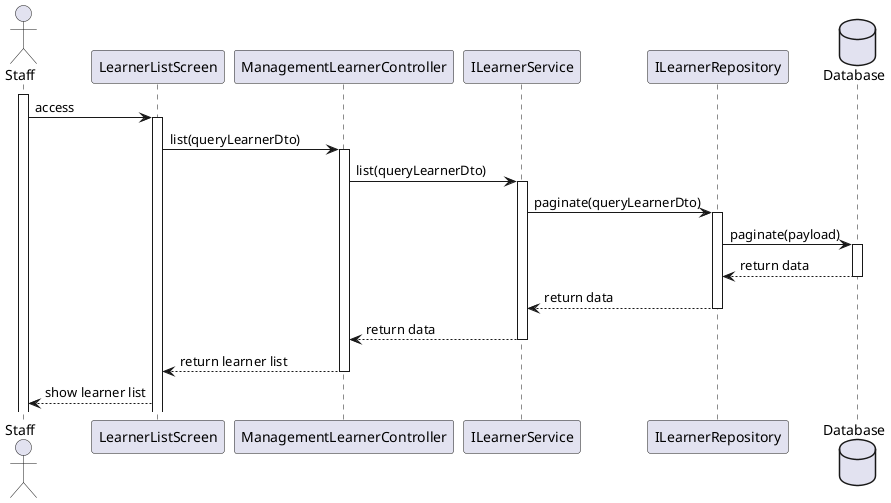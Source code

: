 @startuml

actor Staff
participant LearnerListScreen
participant ManagementLearnerController
participant ILearnerService
participant ILearnerRepository
database Database

activate Staff
Staff -> LearnerListScreen: access
activate LearnerListScreen
LearnerListScreen -> ManagementLearnerController: list(queryLearnerDto)
activate ManagementLearnerController
ManagementLearnerController -> ILearnerService: list(queryLearnerDto)
activate ILearnerService
ILearnerService -> ILearnerRepository: paginate(queryLearnerDto)
activate ILearnerRepository
ILearnerRepository -> Database: paginate(payload)
activate Database
Database --> ILearnerRepository: return data
deactivate Database
ILearnerRepository --> ILearnerService: return data
deactivate ILearnerRepository
ILearnerService --> ManagementLearnerController: return data
deactivate ILearnerService
ManagementLearnerController --> LearnerListScreen: return learner list
deactivate ManagementLearnerController
LearnerListScreen --> Staff: show learner list

@enduml